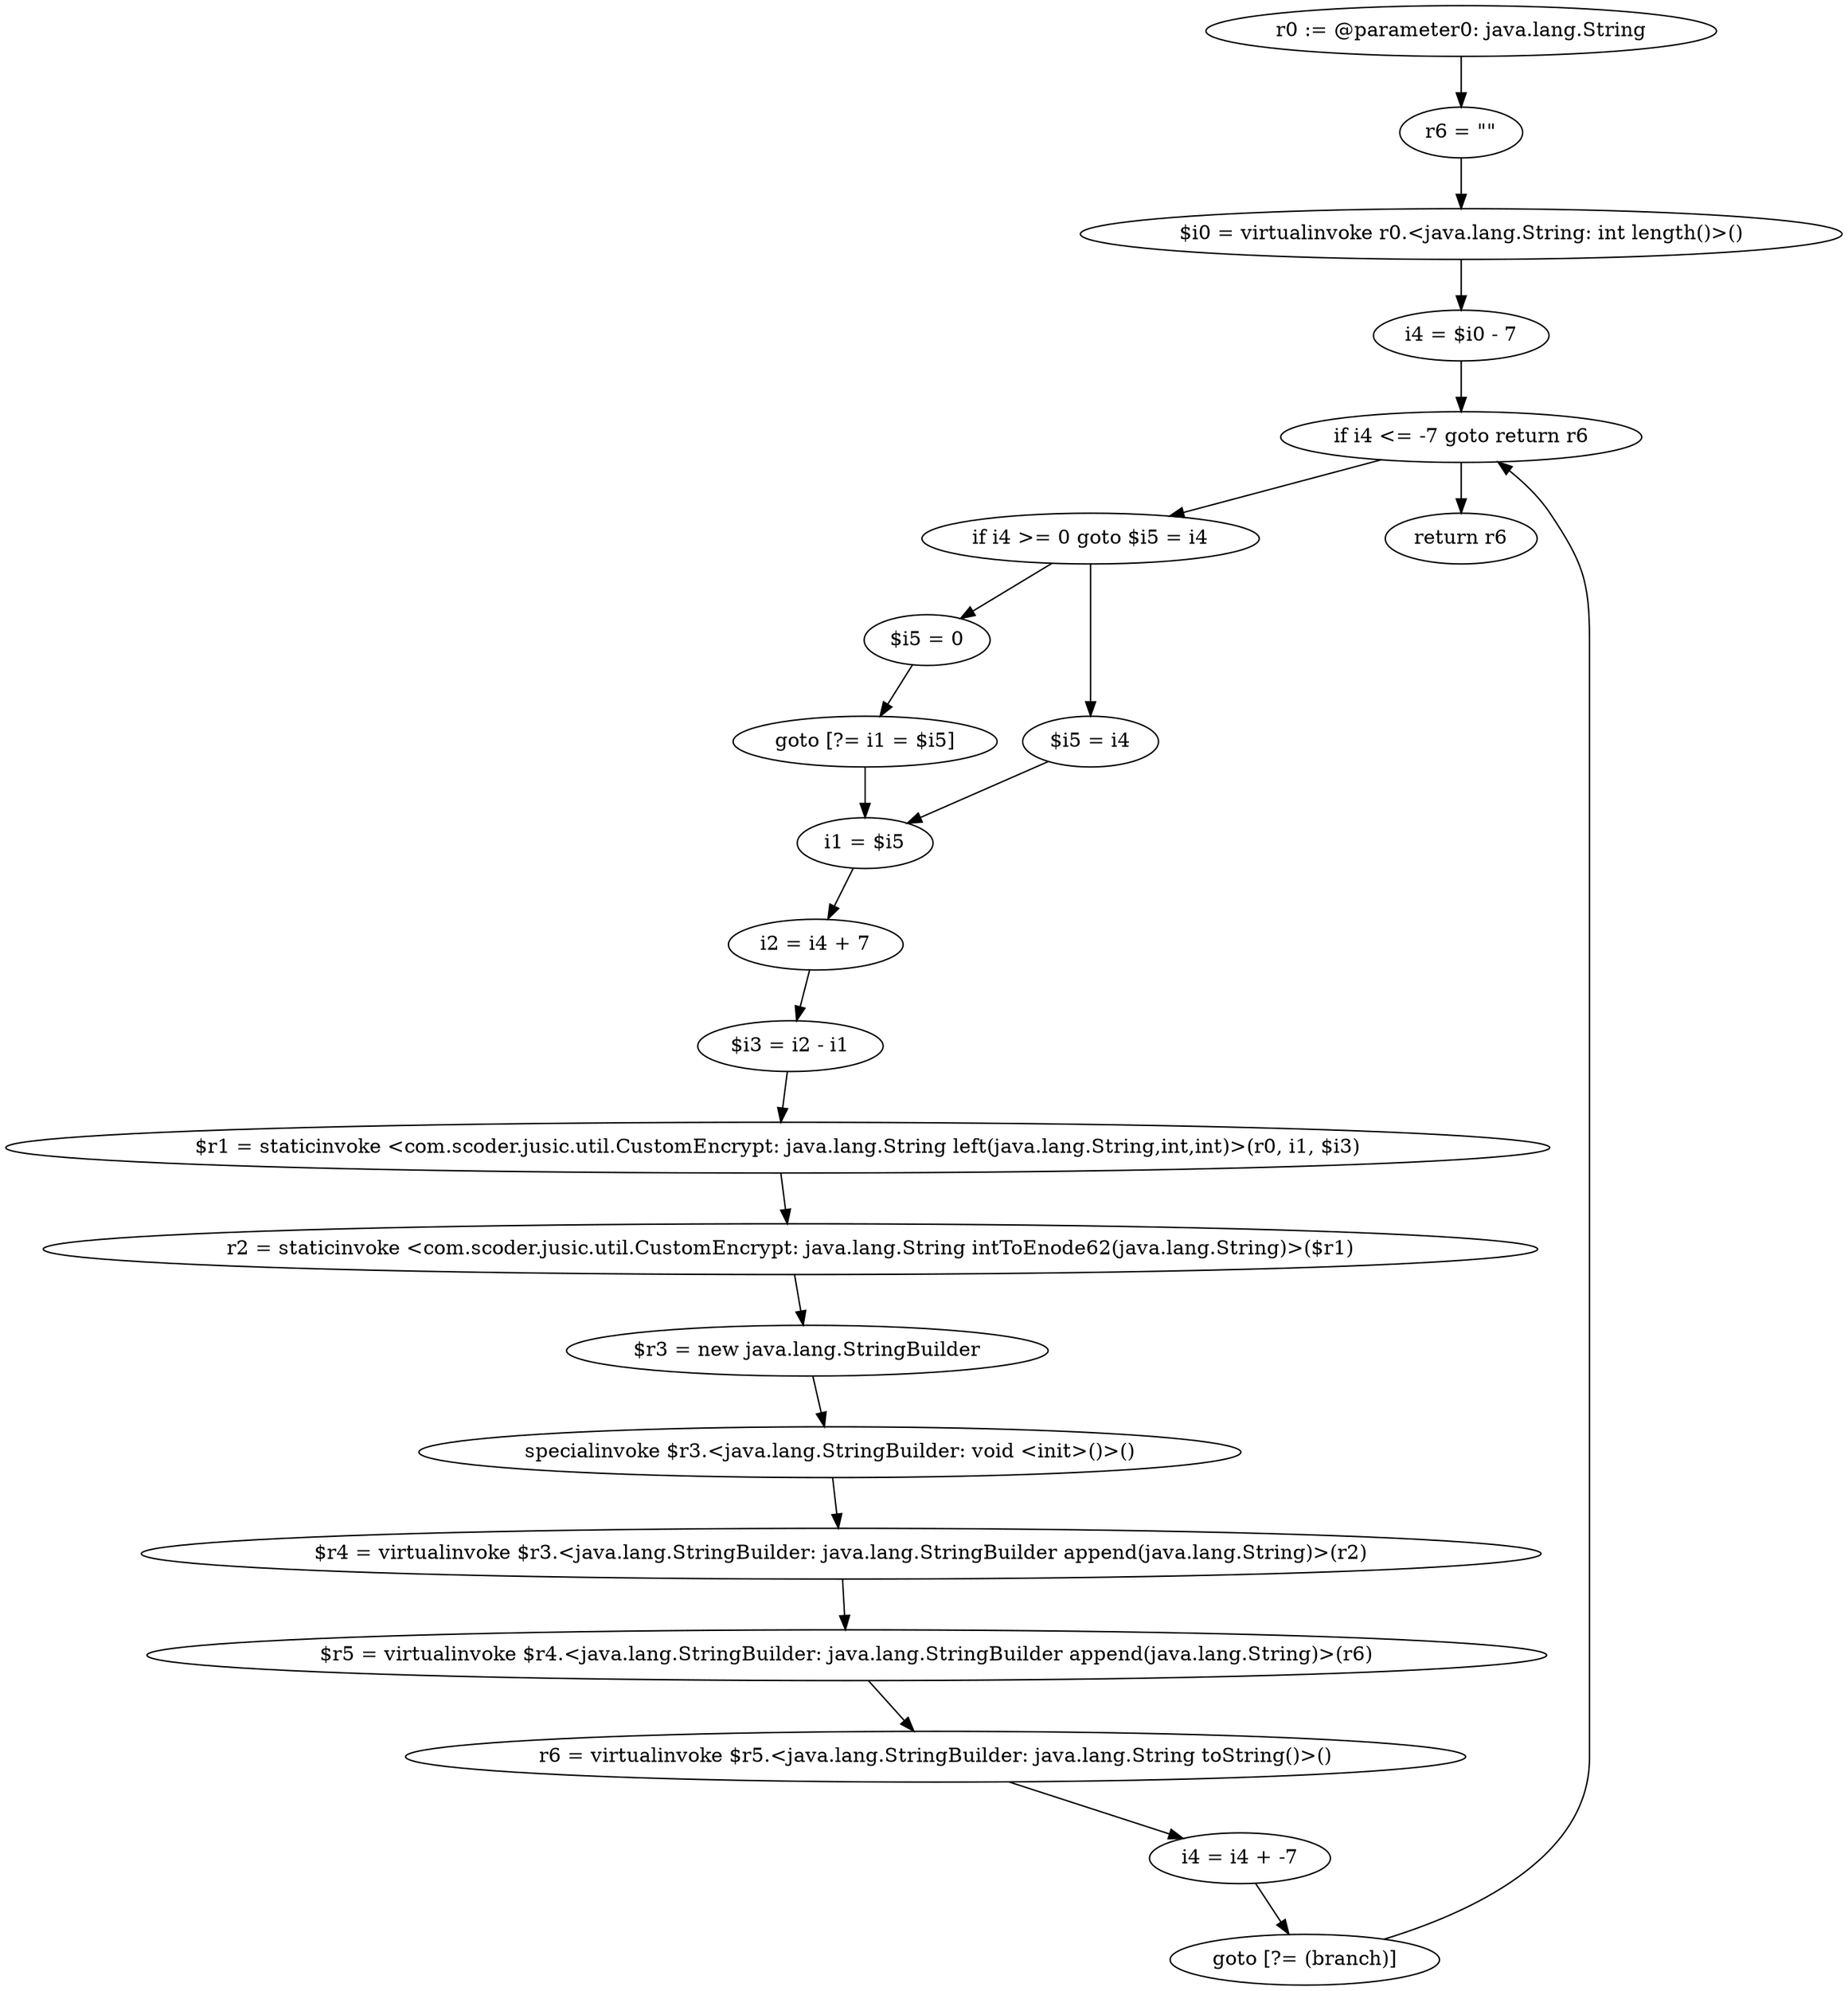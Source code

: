 digraph "unitGraph" {
    "r0 := @parameter0: java.lang.String"
    "r6 = \"\""
    "$i0 = virtualinvoke r0.<java.lang.String: int length()>()"
    "i4 = $i0 - 7"
    "if i4 <= -7 goto return r6"
    "if i4 >= 0 goto $i5 = i4"
    "$i5 = 0"
    "goto [?= i1 = $i5]"
    "$i5 = i4"
    "i1 = $i5"
    "i2 = i4 + 7"
    "$i3 = i2 - i1"
    "$r1 = staticinvoke <com.scoder.jusic.util.CustomEncrypt: java.lang.String left(java.lang.String,int,int)>(r0, i1, $i3)"
    "r2 = staticinvoke <com.scoder.jusic.util.CustomEncrypt: java.lang.String intToEnode62(java.lang.String)>($r1)"
    "$r3 = new java.lang.StringBuilder"
    "specialinvoke $r3.<java.lang.StringBuilder: void <init>()>()"
    "$r4 = virtualinvoke $r3.<java.lang.StringBuilder: java.lang.StringBuilder append(java.lang.String)>(r2)"
    "$r5 = virtualinvoke $r4.<java.lang.StringBuilder: java.lang.StringBuilder append(java.lang.String)>(r6)"
    "r6 = virtualinvoke $r5.<java.lang.StringBuilder: java.lang.String toString()>()"
    "i4 = i4 + -7"
    "goto [?= (branch)]"
    "return r6"
    "r0 := @parameter0: java.lang.String"->"r6 = \"\"";
    "r6 = \"\""->"$i0 = virtualinvoke r0.<java.lang.String: int length()>()";
    "$i0 = virtualinvoke r0.<java.lang.String: int length()>()"->"i4 = $i0 - 7";
    "i4 = $i0 - 7"->"if i4 <= -7 goto return r6";
    "if i4 <= -7 goto return r6"->"if i4 >= 0 goto $i5 = i4";
    "if i4 <= -7 goto return r6"->"return r6";
    "if i4 >= 0 goto $i5 = i4"->"$i5 = 0";
    "if i4 >= 0 goto $i5 = i4"->"$i5 = i4";
    "$i5 = 0"->"goto [?= i1 = $i5]";
    "goto [?= i1 = $i5]"->"i1 = $i5";
    "$i5 = i4"->"i1 = $i5";
    "i1 = $i5"->"i2 = i4 + 7";
    "i2 = i4 + 7"->"$i3 = i2 - i1";
    "$i3 = i2 - i1"->"$r1 = staticinvoke <com.scoder.jusic.util.CustomEncrypt: java.lang.String left(java.lang.String,int,int)>(r0, i1, $i3)";
    "$r1 = staticinvoke <com.scoder.jusic.util.CustomEncrypt: java.lang.String left(java.lang.String,int,int)>(r0, i1, $i3)"->"r2 = staticinvoke <com.scoder.jusic.util.CustomEncrypt: java.lang.String intToEnode62(java.lang.String)>($r1)";
    "r2 = staticinvoke <com.scoder.jusic.util.CustomEncrypt: java.lang.String intToEnode62(java.lang.String)>($r1)"->"$r3 = new java.lang.StringBuilder";
    "$r3 = new java.lang.StringBuilder"->"specialinvoke $r3.<java.lang.StringBuilder: void <init>()>()";
    "specialinvoke $r3.<java.lang.StringBuilder: void <init>()>()"->"$r4 = virtualinvoke $r3.<java.lang.StringBuilder: java.lang.StringBuilder append(java.lang.String)>(r2)";
    "$r4 = virtualinvoke $r3.<java.lang.StringBuilder: java.lang.StringBuilder append(java.lang.String)>(r2)"->"$r5 = virtualinvoke $r4.<java.lang.StringBuilder: java.lang.StringBuilder append(java.lang.String)>(r6)";
    "$r5 = virtualinvoke $r4.<java.lang.StringBuilder: java.lang.StringBuilder append(java.lang.String)>(r6)"->"r6 = virtualinvoke $r5.<java.lang.StringBuilder: java.lang.String toString()>()";
    "r6 = virtualinvoke $r5.<java.lang.StringBuilder: java.lang.String toString()>()"->"i4 = i4 + -7";
    "i4 = i4 + -7"->"goto [?= (branch)]";
    "goto [?= (branch)]"->"if i4 <= -7 goto return r6";
}
